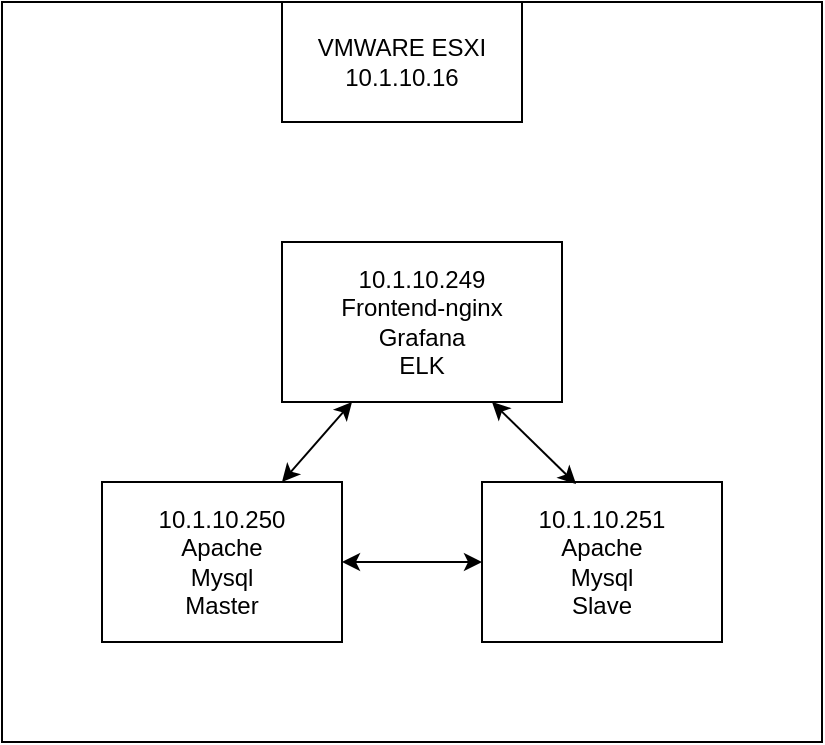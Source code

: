 <mxfile version="25.0.3">
  <diagram id="C5RBs43oDa-KdzZeNtuy" name="Page-1">
    <mxGraphModel dx="1434" dy="791" grid="1" gridSize="10" guides="1" tooltips="1" connect="1" arrows="1" fold="1" page="1" pageScale="1" pageWidth="827" pageHeight="1169" math="0" shadow="0">
      <root>
        <mxCell id="WIyWlLk6GJQsqaUBKTNV-0" />
        <mxCell id="WIyWlLk6GJQsqaUBKTNV-1" parent="WIyWlLk6GJQsqaUBKTNV-0" />
        <mxCell id="DdkDr-xKvb-kUVAr0tlu-1" value="" style="rounded=0;whiteSpace=wrap;html=1;" vertex="1" parent="WIyWlLk6GJQsqaUBKTNV-1">
          <mxGeometry x="190" y="150" width="410" height="370" as="geometry" />
        </mxCell>
        <mxCell id="DdkDr-xKvb-kUVAr0tlu-2" value="VMWARE ESXI&lt;div&gt;10.1.10.16&lt;/div&gt;" style="rounded=0;whiteSpace=wrap;html=1;" vertex="1" parent="WIyWlLk6GJQsqaUBKTNV-1">
          <mxGeometry x="330" y="150" width="120" height="60" as="geometry" />
        </mxCell>
        <mxCell id="DdkDr-xKvb-kUVAr0tlu-3" value="10.1.10.249&lt;div&gt;Frontend-nginx&lt;/div&gt;&lt;div&gt;Grafana&lt;/div&gt;&lt;div&gt;ELK&lt;/div&gt;" style="rounded=0;whiteSpace=wrap;html=1;" vertex="1" parent="WIyWlLk6GJQsqaUBKTNV-1">
          <mxGeometry x="330" y="270" width="140" height="80" as="geometry" />
        </mxCell>
        <mxCell id="DdkDr-xKvb-kUVAr0tlu-4" value="10.1.10.250&lt;div&gt;Apache&lt;/div&gt;&lt;div&gt;Mysql&lt;/div&gt;&lt;div&gt;Master&lt;/div&gt;" style="rounded=0;whiteSpace=wrap;html=1;" vertex="1" parent="WIyWlLk6GJQsqaUBKTNV-1">
          <mxGeometry x="240" y="390" width="120" height="80" as="geometry" />
        </mxCell>
        <mxCell id="DdkDr-xKvb-kUVAr0tlu-7" value="10.1.10.251&lt;div&gt;Apache&lt;/div&gt;&lt;div&gt;Mysql&lt;/div&gt;&lt;div&gt;Slave&lt;/div&gt;" style="rounded=0;whiteSpace=wrap;html=1;" vertex="1" parent="WIyWlLk6GJQsqaUBKTNV-1">
          <mxGeometry x="430" y="390" width="120" height="80" as="geometry" />
        </mxCell>
        <mxCell id="DdkDr-xKvb-kUVAr0tlu-8" value="" style="endArrow=classic;startArrow=classic;html=1;rounded=0;exitX=0.75;exitY=0;exitDx=0;exitDy=0;entryX=0.25;entryY=1;entryDx=0;entryDy=0;" edge="1" parent="WIyWlLk6GJQsqaUBKTNV-1" source="DdkDr-xKvb-kUVAr0tlu-4" target="DdkDr-xKvb-kUVAr0tlu-3">
          <mxGeometry width="50" height="50" relative="1" as="geometry">
            <mxPoint x="390" y="330" as="sourcePoint" />
            <mxPoint x="440" y="280" as="targetPoint" />
            <Array as="points" />
          </mxGeometry>
        </mxCell>
        <mxCell id="DdkDr-xKvb-kUVAr0tlu-9" value="" style="endArrow=classic;startArrow=classic;html=1;rounded=0;entryX=0.392;entryY=0.013;entryDx=0;entryDy=0;entryPerimeter=0;exitX=0.75;exitY=1;exitDx=0;exitDy=0;" edge="1" parent="WIyWlLk6GJQsqaUBKTNV-1" source="DdkDr-xKvb-kUVAr0tlu-3" target="DdkDr-xKvb-kUVAr0tlu-7">
          <mxGeometry width="50" height="50" relative="1" as="geometry">
            <mxPoint x="390" y="330" as="sourcePoint" />
            <mxPoint x="440" y="280" as="targetPoint" />
          </mxGeometry>
        </mxCell>
        <mxCell id="DdkDr-xKvb-kUVAr0tlu-10" value="" style="endArrow=classic;startArrow=classic;html=1;rounded=0;exitX=0;exitY=0.5;exitDx=0;exitDy=0;entryX=1;entryY=0.5;entryDx=0;entryDy=0;" edge="1" parent="WIyWlLk6GJQsqaUBKTNV-1" source="DdkDr-xKvb-kUVAr0tlu-7" target="DdkDr-xKvb-kUVAr0tlu-4">
          <mxGeometry width="50" height="50" relative="1" as="geometry">
            <mxPoint x="390" y="330" as="sourcePoint" />
            <mxPoint x="440" y="280" as="targetPoint" />
          </mxGeometry>
        </mxCell>
      </root>
    </mxGraphModel>
  </diagram>
</mxfile>
